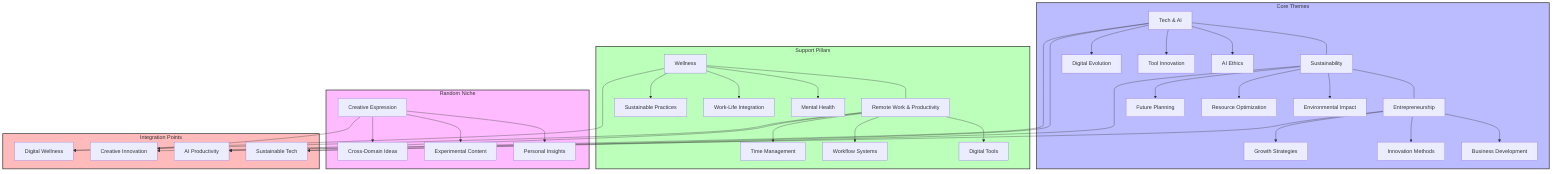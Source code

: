 flowchart TD
    subgraph Core[Core Themes]
        T[Tech & AI] --- S[Sustainability]
        S --- E[Entrepreneurship]
        
        T1[AI Ethics]
        T2[Tool Innovation]
        T3[Digital Evolution]
        
        S1[Environmental Impact]
        S2[Resource Optimization]
        S3[Future Planning]
        
        E1[Business Development]
        E2[Innovation Methods]
        E3[Growth Strategies]
        
        T --> T1 & T2 & T3
        S --> S1 & S2 & S3
        E --> E1 & E2 & E3
    end

    subgraph Support[Support Pillars]
        W[Wellness] --- RP[Remote Work & Productivity]
        
        W1[Mental Health]
        W2[Work-Life Integration]
        W3[Sustainable Practices]
        
        RP1[Digital Tools]
        RP2[Workflow Systems]
        RP3[Time Management]
        
        W --> W1 & W2 & W3
        RP --> RP1 & RP2 & RP3
    end

    subgraph Creative[Random Niche]
        R[Creative Expression]
        
        R1[Personal Insights]
        R2[Experimental Content]
        R3[Cross-Domain Ideas]
        
        R --> R1 & R2 & R3
    end

    subgraph Integration[Integration Points]
        I1[Sustainable Tech]
        I2[AI Productivity]
        I3[Digital Wellness]
        I4[Creative Innovation]
    end

    T & S --> I1
    T & RP --> I2
    W & RP --> I3
    R & E --> I4

    style Core fill:#bbf,stroke:#333,stroke-width:2px
    style Support fill:#bfb,stroke:#333,stroke-width:2px
    style Creative fill:#fbf,stroke:#333,stroke-width:2px
    style Integration fill:#fbb,stroke:#333,stroke-width:2px